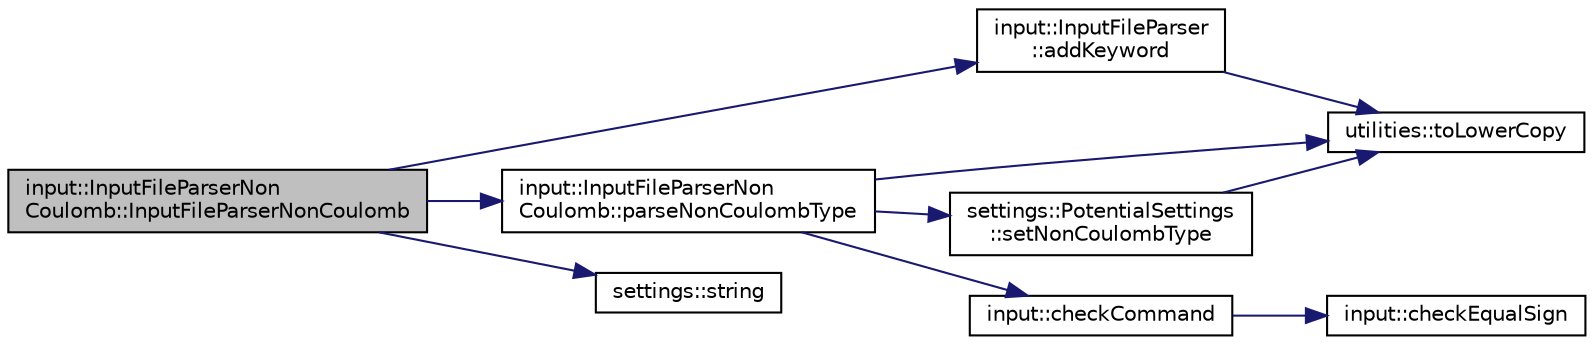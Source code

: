 digraph "input::InputFileParserNonCoulomb::InputFileParserNonCoulomb"
{
 // LATEX_PDF_SIZE
  edge [fontname="Helvetica",fontsize="10",labelfontname="Helvetica",labelfontsize="10"];
  node [fontname="Helvetica",fontsize="10",shape=record];
  rankdir="LR";
  Node1 [label="input::InputFileParserNon\lCoulomb::InputFileParserNonCoulomb",height=0.2,width=0.4,color="black", fillcolor="grey75", style="filled", fontcolor="black",tooltip="Construct a new Input File Parser Non Coulomb Type:: Input File Parser Non Coulomb Type object."];
  Node1 -> Node2 [color="midnightblue",fontsize="10",style="solid",fontname="Helvetica"];
  Node2 [label="input::InputFileParser\l::addKeyword",height=0.2,width=0.4,color="black", fillcolor="white", style="filled",URL="$classinput_1_1InputFileParser.html#ab851322dfd41fcd59d75931012a5fcce",tooltip="add keyword to different keyword maps"];
  Node2 -> Node3 [color="midnightblue",fontsize="10",style="solid",fontname="Helvetica"];
  Node3 [label="utilities::toLowerCopy",height=0.2,width=0.4,color="black", fillcolor="white", style="filled",URL="$namespaceutilities.html#a00b80743096ddd313ba418b9a7730698",tooltip="returns a copy of a string all lower case"];
  Node1 -> Node4 [color="midnightblue",fontsize="10",style="solid",fontname="Helvetica"];
  Node4 [label="input::InputFileParserNon\lCoulomb::parseNonCoulombType",height=0.2,width=0.4,color="black", fillcolor="white", style="filled",URL="$classinput_1_1InputFileParserNonCoulomb.html#add8f9f2f50e716bf29d30eefa5b0ef55",tooltip="Parse the nonCoulombic type of the guff.dat file."];
  Node4 -> Node5 [color="midnightblue",fontsize="10",style="solid",fontname="Helvetica"];
  Node5 [label="input::checkCommand",height=0.2,width=0.4,color="black", fillcolor="white", style="filled",URL="$namespaceinput.html#a81877d6bfa9b46cdca1b280c6d1b30fb",tooltip="check if command array has exactly 3 elements"];
  Node5 -> Node6 [color="midnightblue",fontsize="10",style="solid",fontname="Helvetica"];
  Node6 [label="input::checkEqualSign",height=0.2,width=0.4,color="black", fillcolor="white", style="filled",URL="$namespaceinput.html#a586caa23c32d86459177222a3b5d53fe",tooltip="check if parameter is \"=\""];
  Node4 -> Node7 [color="midnightblue",fontsize="10",style="solid",fontname="Helvetica"];
  Node7 [label="settings::PotentialSettings\l::setNonCoulombType",height=0.2,width=0.4,color="black", fillcolor="white", style="filled",URL="$classsettings_1_1PotentialSettings.html#a77aa3a2678c7993b7b3b99a90a75ddb4",tooltip="Set the nonCoulomb type as string and enum in the PotentialSettings class."];
  Node7 -> Node3 [color="midnightblue",fontsize="10",style="solid",fontname="Helvetica"];
  Node4 -> Node3 [color="midnightblue",fontsize="10",style="solid",fontname="Helvetica"];
  Node1 -> Node8 [color="midnightblue",fontsize="10",style="solid",fontname="Helvetica"];
  Node8 [label="settings::string",height=0.2,width=0.4,color="black", fillcolor="white", style="filled",URL="$namespacesettings.html#a25810432631a237804b3241be4305787",tooltip="return string of manostatType"];
}
